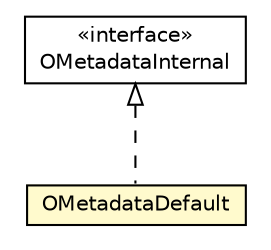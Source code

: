 #!/usr/local/bin/dot
#
# Class diagram 
# Generated by UMLGraph version R5_6-24-gf6e263 (http://www.umlgraph.org/)
#

digraph G {
	edge [fontname="Helvetica",fontsize=10,labelfontname="Helvetica",labelfontsize=10];
	node [fontname="Helvetica",fontsize=10,shape=plaintext];
	nodesep=0.25;
	ranksep=0.5;
	// com.orientechnologies.orient.core.metadata.OMetadataInternal
	c4525075 [label=<<table title="com.orientechnologies.orient.core.metadata.OMetadataInternal" border="0" cellborder="1" cellspacing="0" cellpadding="2" port="p" href="./OMetadataInternal.html">
		<tr><td><table border="0" cellspacing="0" cellpadding="1">
<tr><td align="center" balign="center"> &#171;interface&#187; </td></tr>
<tr><td align="center" balign="center"> OMetadataInternal </td></tr>
		</table></td></tr>
		</table>>, URL="./OMetadataInternal.html", fontname="Helvetica", fontcolor="black", fontsize=10.0];
	// com.orientechnologies.orient.core.metadata.OMetadataDefault
	c4525077 [label=<<table title="com.orientechnologies.orient.core.metadata.OMetadataDefault" border="0" cellborder="1" cellspacing="0" cellpadding="2" port="p" bgcolor="lemonChiffon" href="./OMetadataDefault.html">
		<tr><td><table border="0" cellspacing="0" cellpadding="1">
<tr><td align="center" balign="center"> OMetadataDefault </td></tr>
		</table></td></tr>
		</table>>, URL="./OMetadataDefault.html", fontname="Helvetica", fontcolor="black", fontsize=10.0];
	//com.orientechnologies.orient.core.metadata.OMetadataDefault implements com.orientechnologies.orient.core.metadata.OMetadataInternal
	c4525075:p -> c4525077:p [dir=back,arrowtail=empty,style=dashed];
}

